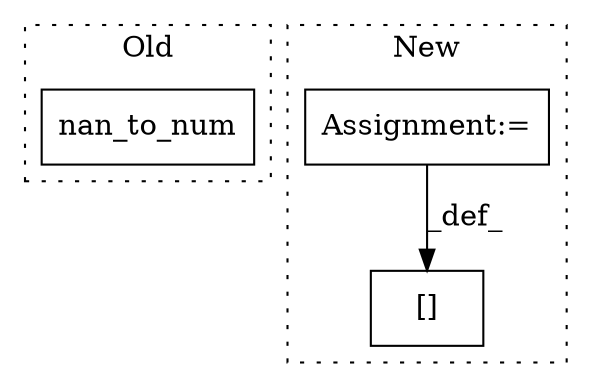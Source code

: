 digraph G {
subgraph cluster0 {
1 [label="nan_to_num" a="32" s="708,781" l="11,1" shape="box"];
label = "Old";
style="dotted";
}
subgraph cluster1 {
2 [label="[]" a="2" s="2214,2218" l="3,1" shape="box"];
3 [label="Assignment:=" a="7" s="2219" l="1" shape="box"];
label = "New";
style="dotted";
}
3 -> 2 [label="_def_"];
}